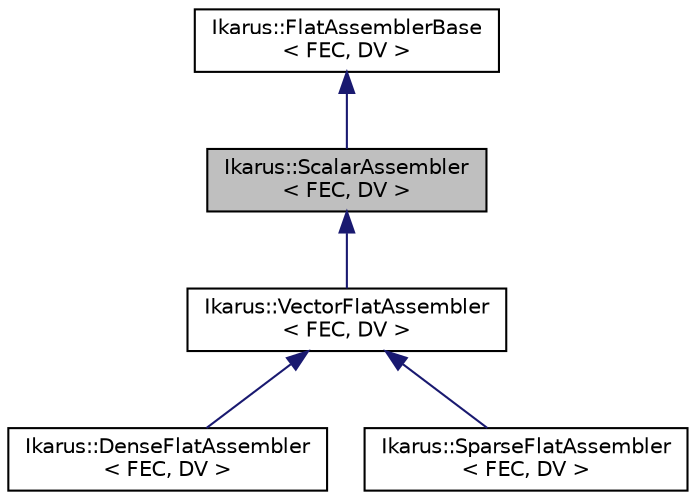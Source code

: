 digraph "Ikarus::ScalarAssembler&lt; FEC, DV &gt;"
{
 // LATEX_PDF_SIZE
  edge [fontname="Helvetica",fontsize="10",labelfontname="Helvetica",labelfontsize="10"];
  node [fontname="Helvetica",fontsize="10",shape=record];
  Node1 [label="Ikarus::ScalarAssembler\l\< FEC, DV \>",height=0.2,width=0.4,color="black", fillcolor="grey75", style="filled", fontcolor="black",tooltip="ScalarAssembler assembles scalar quantities."];
  Node2 -> Node1 [dir="back",color="midnightblue",fontsize="10",style="solid",fontname="Helvetica"];
  Node2 [label="Ikarus::FlatAssemblerBase\l\< FEC, DV \>",height=0.2,width=0.4,color="black", fillcolor="white", style="filled",URL="$a01181.html",tooltip="The FlatAssemblerBase takes care of common subtasks done by flat assemblers."];
  Node1 -> Node3 [dir="back",color="midnightblue",fontsize="10",style="solid",fontname="Helvetica"];
  Node3 [label="Ikarus::VectorFlatAssembler\l\< FEC, DV \>",height=0.2,width=0.4,color="black", fillcolor="white", style="filled",URL="$a01189.html",tooltip="VectorFlatAssembler assembles vector quantities using a flat basis Indexing strategy."];
  Node3 -> Node4 [dir="back",color="midnightblue",fontsize="10",style="solid",fontname="Helvetica"];
  Node4 [label="Ikarus::DenseFlatAssembler\l\< FEC, DV \>",height=0.2,width=0.4,color="black", fillcolor="white", style="filled",URL="$a01197.html",tooltip="DenseFlatAssembler assembles matrix quantities using a flat basis Indexing strategy...."];
  Node3 -> Node5 [dir="back",color="midnightblue",fontsize="10",style="solid",fontname="Helvetica"];
  Node5 [label="Ikarus::SparseFlatAssembler\l\< FEC, DV \>",height=0.2,width=0.4,color="black", fillcolor="white", style="filled",URL="$a01193.html",tooltip="SparseFlatAssembler assembles matrix quantities using a flat basis Indexing strategy...."];
}
